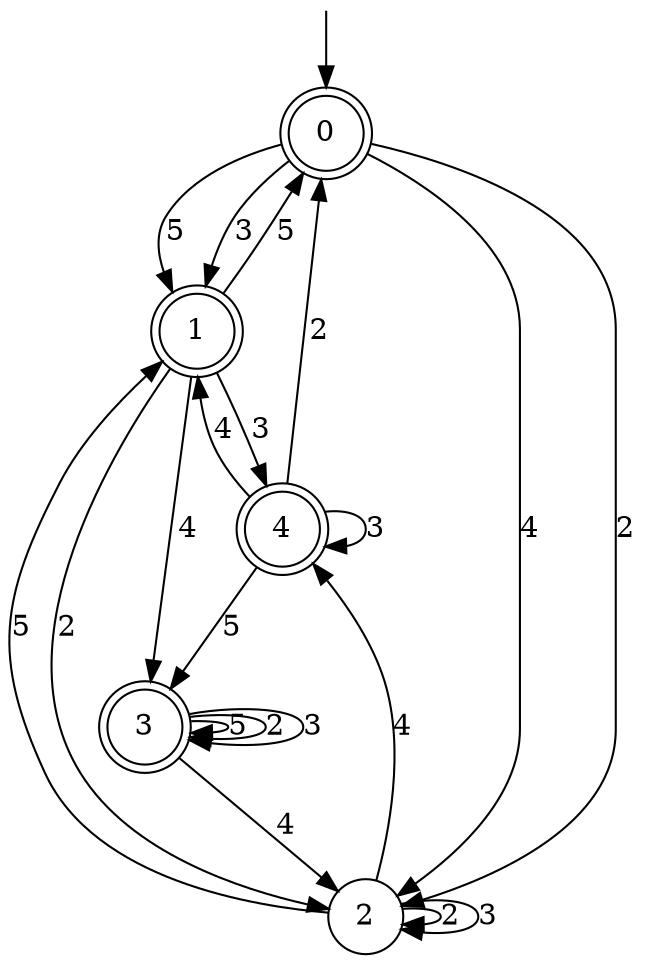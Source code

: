 digraph g {

	s0 [shape="doublecircle" label="0"];
	s1 [shape="doublecircle" label="1"];
	s2 [shape="circle" label="2"];
	s3 [shape="doublecircle" label="3"];
	s4 [shape="doublecircle" label="4"];
	s0 -> s1 [label="5"];
	s0 -> s2 [label="4"];
	s0 -> s2 [label="2"];
	s0 -> s1 [label="3"];
	s1 -> s0 [label="5"];
	s1 -> s3 [label="4"];
	s1 -> s2 [label="2"];
	s1 -> s4 [label="3"];
	s2 -> s1 [label="5"];
	s2 -> s4 [label="4"];
	s2 -> s2 [label="2"];
	s2 -> s2 [label="3"];
	s3 -> s3 [label="5"];
	s3 -> s2 [label="4"];
	s3 -> s3 [label="2"];
	s3 -> s3 [label="3"];
	s4 -> s3 [label="5"];
	s4 -> s1 [label="4"];
	s4 -> s0 [label="2"];
	s4 -> s4 [label="3"];

__start0 [label="" shape="none" width="0" height="0"];
__start0 -> s0;

}
